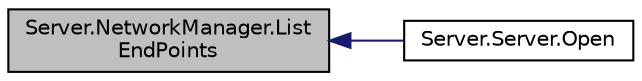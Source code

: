 digraph "Server.NetworkManager.ListEndPoints"
{
  edge [fontname="Helvetica",fontsize="10",labelfontname="Helvetica",labelfontsize="10"];
  node [fontname="Helvetica",fontsize="10",shape=record];
  rankdir="LR";
  Node3 [label="Server.NetworkManager.List\lEndPoints",height=0.2,width=0.4,color="black", fillcolor="grey75", style="filled", fontcolor="black"];
  Node3 -> Node4 [dir="back",color="midnightblue",fontsize="10",style="solid",fontname="Helvetica"];
  Node4 [label="Server.Server.Open",height=0.2,width=0.4,color="black", fillcolor="white", style="filled",URL="$class_server_1_1_server.html#a16a01fa77c0292a83902c19e2619eb58"];
}
